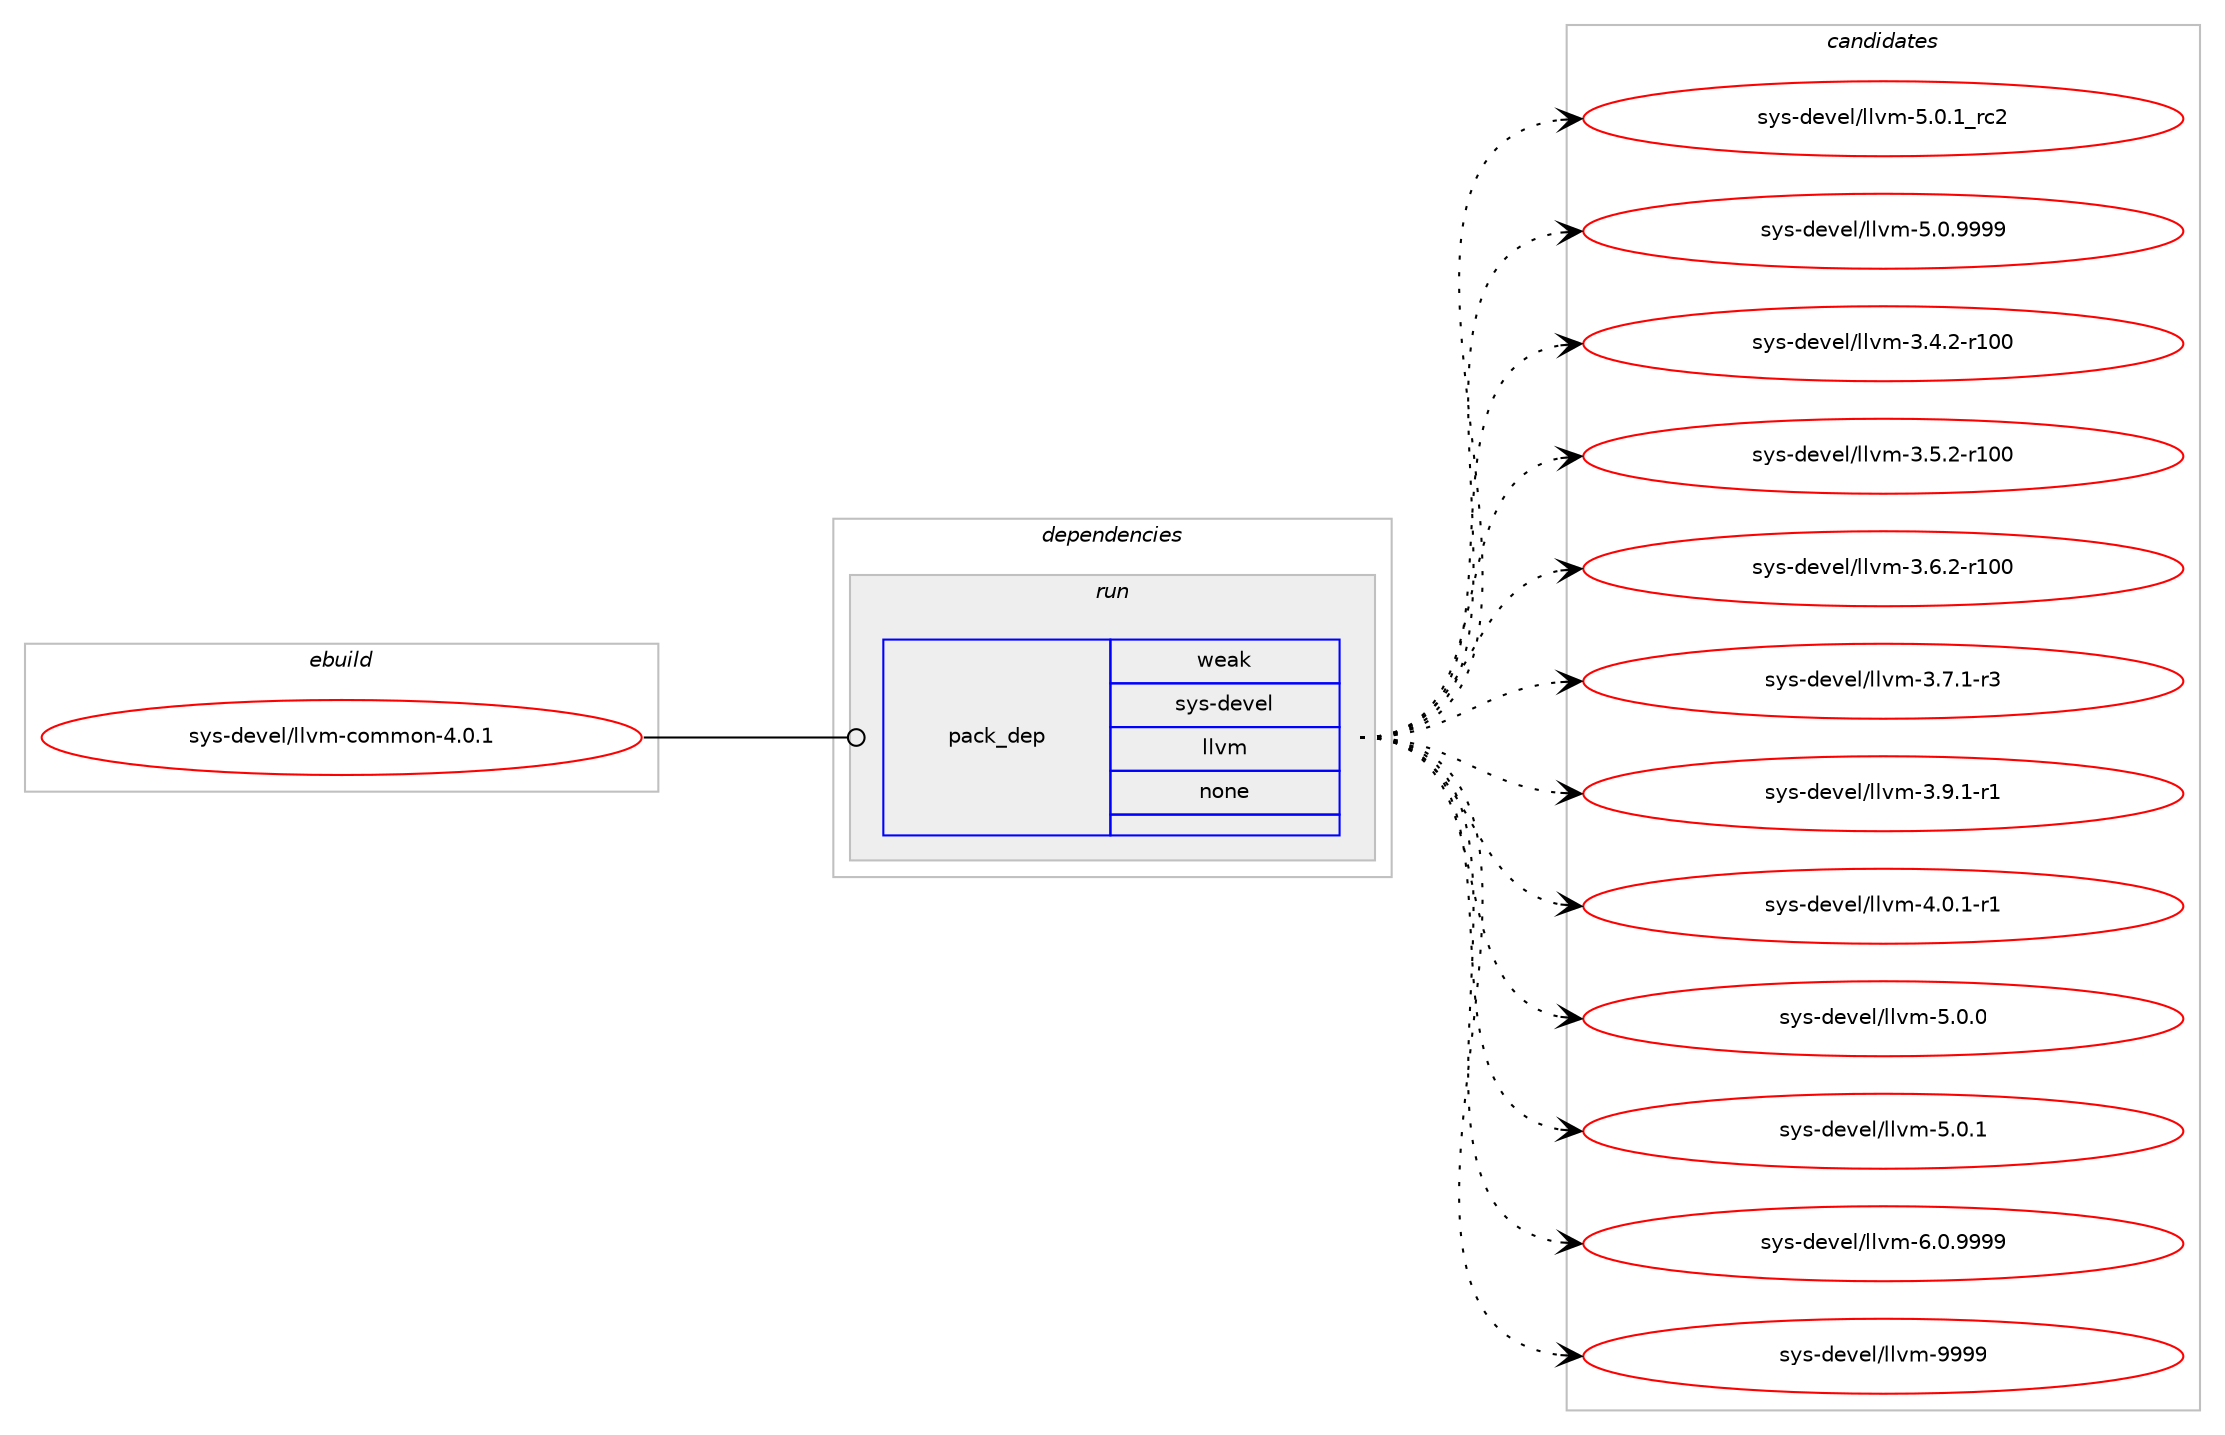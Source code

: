 digraph prolog {

# *************
# Graph options
# *************

newrank=true;
concentrate=true;
compound=true;
graph [rankdir=LR,fontname=Helvetica,fontsize=10,ranksep=1.5];#, ranksep=2.5, nodesep=0.2];
edge  [arrowhead=vee];
node  [fontname=Helvetica,fontsize=10];

# **********
# The ebuild
# **********

subgraph cluster_leftcol {
color=gray;
rank=same;
label=<<i>ebuild</i>>;
id [label="sys-devel/llvm-common-4.0.1", color=red, width=4, href="../sys-devel/llvm-common-4.0.1.svg"];
}

# ****************
# The dependencies
# ****************

subgraph cluster_midcol {
color=gray;
label=<<i>dependencies</i>>;
subgraph cluster_compile {
fillcolor="#eeeeee";
style=filled;
label=<<i>compile</i>>;
}
subgraph cluster_compileandrun {
fillcolor="#eeeeee";
style=filled;
label=<<i>compile and run</i>>;
}
subgraph cluster_run {
fillcolor="#eeeeee";
style=filled;
label=<<i>run</i>>;
subgraph pack4098 {
dependency4246 [label=<<TABLE BORDER="0" CELLBORDER="1" CELLSPACING="0" CELLPADDING="4" WIDTH="220"><TR><TD ROWSPAN="6" CELLPADDING="30">pack_dep</TD></TR><TR><TD WIDTH="110">weak</TD></TR><TR><TD>sys-devel</TD></TR><TR><TD>llvm</TD></TR><TR><TD>none</TD></TR><TR><TD></TD></TR></TABLE>>, shape=none, color=blue];
}
id:e -> dependency4246:w [weight=20,style="solid",arrowhead="odot"];
}
}

# **************
# The candidates
# **************

subgraph cluster_choices {
rank=same;
color=gray;
label=<<i>candidates</i>>;

subgraph choice4098 {
color=black;
nodesep=1;
choice1151211154510010111810110847108108118109455346484649951149950 [label="sys-devel/llvm-5.0.1_rc2", color=red, width=4,href="../sys-devel/llvm-5.0.1_rc2.svg"];
choice1151211154510010111810110847108108118109455346484657575757 [label="sys-devel/llvm-5.0.9999", color=red, width=4,href="../sys-devel/llvm-5.0.9999.svg"];
choice115121115451001011181011084710810811810945514652465045114494848 [label="sys-devel/llvm-3.4.2-r100", color=red, width=4,href="../sys-devel/llvm-3.4.2-r100.svg"];
choice115121115451001011181011084710810811810945514653465045114494848 [label="sys-devel/llvm-3.5.2-r100", color=red, width=4,href="../sys-devel/llvm-3.5.2-r100.svg"];
choice115121115451001011181011084710810811810945514654465045114494848 [label="sys-devel/llvm-3.6.2-r100", color=red, width=4,href="../sys-devel/llvm-3.6.2-r100.svg"];
choice11512111545100101118101108471081081181094551465546494511451 [label="sys-devel/llvm-3.7.1-r3", color=red, width=4,href="../sys-devel/llvm-3.7.1-r3.svg"];
choice11512111545100101118101108471081081181094551465746494511449 [label="sys-devel/llvm-3.9.1-r1", color=red, width=4,href="../sys-devel/llvm-3.9.1-r1.svg"];
choice11512111545100101118101108471081081181094552464846494511449 [label="sys-devel/llvm-4.0.1-r1", color=red, width=4,href="../sys-devel/llvm-4.0.1-r1.svg"];
choice1151211154510010111810110847108108118109455346484648 [label="sys-devel/llvm-5.0.0", color=red, width=4,href="../sys-devel/llvm-5.0.0.svg"];
choice1151211154510010111810110847108108118109455346484649 [label="sys-devel/llvm-5.0.1", color=red, width=4,href="../sys-devel/llvm-5.0.1.svg"];
choice1151211154510010111810110847108108118109455446484657575757 [label="sys-devel/llvm-6.0.9999", color=red, width=4,href="../sys-devel/llvm-6.0.9999.svg"];
choice11512111545100101118101108471081081181094557575757 [label="sys-devel/llvm-9999", color=red, width=4,href="../sys-devel/llvm-9999.svg"];
dependency4246:e -> choice1151211154510010111810110847108108118109455346484649951149950:w [style=dotted,weight="100"];
dependency4246:e -> choice1151211154510010111810110847108108118109455346484657575757:w [style=dotted,weight="100"];
dependency4246:e -> choice115121115451001011181011084710810811810945514652465045114494848:w [style=dotted,weight="100"];
dependency4246:e -> choice115121115451001011181011084710810811810945514653465045114494848:w [style=dotted,weight="100"];
dependency4246:e -> choice115121115451001011181011084710810811810945514654465045114494848:w [style=dotted,weight="100"];
dependency4246:e -> choice11512111545100101118101108471081081181094551465546494511451:w [style=dotted,weight="100"];
dependency4246:e -> choice11512111545100101118101108471081081181094551465746494511449:w [style=dotted,weight="100"];
dependency4246:e -> choice11512111545100101118101108471081081181094552464846494511449:w [style=dotted,weight="100"];
dependency4246:e -> choice1151211154510010111810110847108108118109455346484648:w [style=dotted,weight="100"];
dependency4246:e -> choice1151211154510010111810110847108108118109455346484649:w [style=dotted,weight="100"];
dependency4246:e -> choice1151211154510010111810110847108108118109455446484657575757:w [style=dotted,weight="100"];
dependency4246:e -> choice11512111545100101118101108471081081181094557575757:w [style=dotted,weight="100"];
}
}

}
